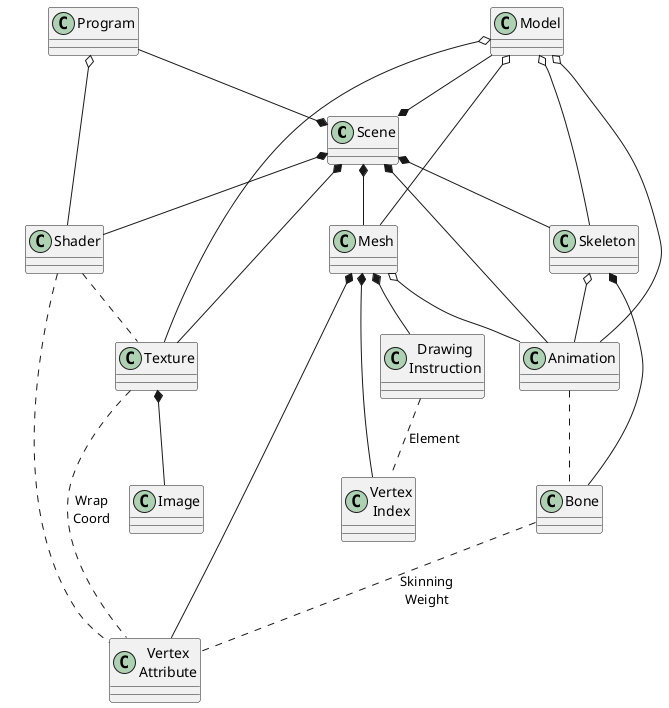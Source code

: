 @startuml
class Scene
class Model
class Mesh
class "Vertex\nAttribute" as VertexAttrib
class "Vertex\nIndex" as VertexIndex
class "Drawing\nInstruction" as Instruction
class Texture
class Image
class Animation
class Skeleton
class Bone
class Program
class Shader
Program --* Scene
Scene *-- Shader
Model --* Scene
Texture --* Scene
Scene *-- Mesh
Scene *-- Animation
Scene *-- Skeleton
Program o-- Shader
Model o-- Mesh
Model o-- Texture
Model o-- Animation
Model o-- Skeleton
Mesh *-- VertexAttrib
Mesh *-- VertexIndex
Mesh *-- Instruction
Shader .. VertexAttrib
Shader .. Texture
Instruction .. VertexIndex: Element
Skeleton o-- Animation
Mesh o-- Animation
Skeleton *-- Bone
Texture *-- Image
Texture .. VertexAttrib: Wrap\nCoord
Bone .. VertexAttrib: Skinning\nWeight
Animation .. Bone
@enduml
